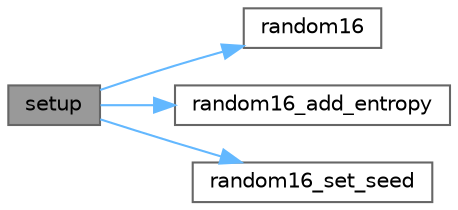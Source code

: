 digraph "setup"
{
 // INTERACTIVE_SVG=YES
 // LATEX_PDF_SIZE
  bgcolor="transparent";
  edge [fontname=Helvetica,fontsize=10,labelfontname=Helvetica,labelfontsize=10];
  node [fontname=Helvetica,fontsize=10,shape=box,height=0.2,width=0.4];
  rankdir="LR";
  Node1 [id="Node000001",label="setup",height=0.2,width=0.4,color="gray40", fillcolor="grey60", style="filled", fontcolor="black",tooltip=" "];
  Node1 -> Node2 [id="edge1_Node000001_Node000002",color="steelblue1",style="solid",tooltip=" "];
  Node2 [id="Node000002",label="random16",height=0.2,width=0.4,color="grey40", fillcolor="white", style="filled",URL="$d2/d0d/group___random_ga17034d936ef716efe820e11c1df043b0.html#ga17034d936ef716efe820e11c1df043b0",tooltip="Generate a 16-bit random number."];
  Node1 -> Node3 [id="edge2_Node000001_Node000003",color="steelblue1",style="solid",tooltip=" "];
  Node3 [id="Node000003",label="random16_add_entropy",height=0.2,width=0.4,color="grey40", fillcolor="white", style="filled",URL="$d2/d0d/group___random_ga1078b2029a50e86c93ccf4e3e1d85e7d.html#ga1078b2029a50e86c93ccf4e3e1d85e7d",tooltip="Add entropy into the random number generator."];
  Node1 -> Node4 [id="edge3_Node000001_Node000004",color="steelblue1",style="solid",tooltip=" "];
  Node4 [id="Node000004",label="random16_set_seed",height=0.2,width=0.4,color="grey40", fillcolor="white", style="filled",URL="$d2/d0d/group___random_ga95e371c2438843e0ed1ed83412b28c99.html#ga95e371c2438843e0ed1ed83412b28c99",tooltip="Set the 16-bit seed used for the random number generator."];
}
